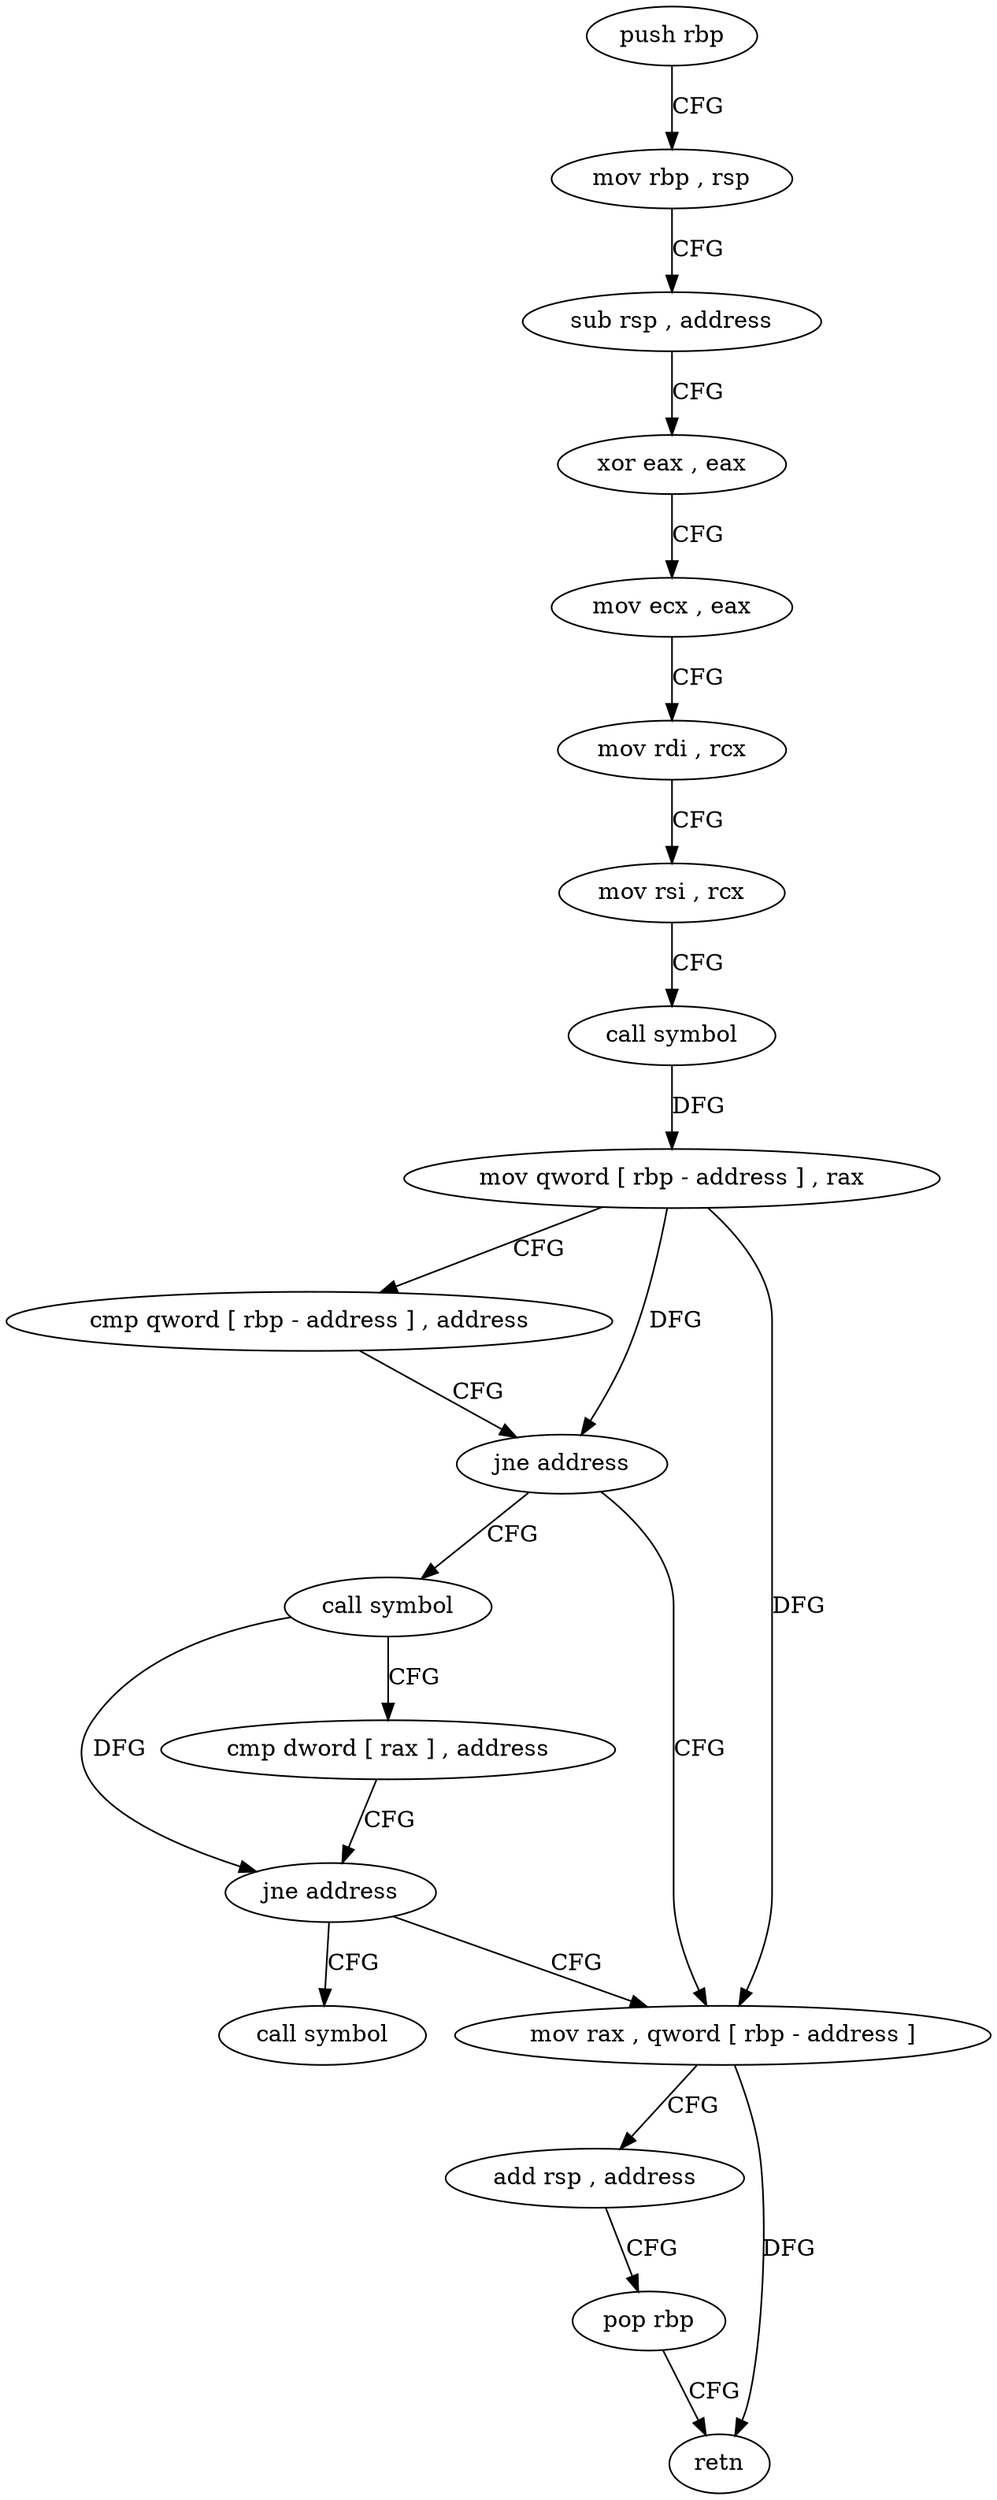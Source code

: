 digraph "func" {
"4237088" [label = "push rbp" ]
"4237089" [label = "mov rbp , rsp" ]
"4237092" [label = "sub rsp , address" ]
"4237096" [label = "xor eax , eax" ]
"4237098" [label = "mov ecx , eax" ]
"4237100" [label = "mov rdi , rcx" ]
"4237103" [label = "mov rsi , rcx" ]
"4237106" [label = "call symbol" ]
"4237111" [label = "mov qword [ rbp - address ] , rax" ]
"4237115" [label = "cmp qword [ rbp - address ] , address" ]
"4237120" [label = "jne address" ]
"4237145" [label = "mov rax , qword [ rbp - address ]" ]
"4237126" [label = "call symbol" ]
"4237149" [label = "add rsp , address" ]
"4237153" [label = "pop rbp" ]
"4237154" [label = "retn" ]
"4237131" [label = "cmp dword [ rax ] , address" ]
"4237134" [label = "jne address" ]
"4237140" [label = "call symbol" ]
"4237088" -> "4237089" [ label = "CFG" ]
"4237089" -> "4237092" [ label = "CFG" ]
"4237092" -> "4237096" [ label = "CFG" ]
"4237096" -> "4237098" [ label = "CFG" ]
"4237098" -> "4237100" [ label = "CFG" ]
"4237100" -> "4237103" [ label = "CFG" ]
"4237103" -> "4237106" [ label = "CFG" ]
"4237106" -> "4237111" [ label = "DFG" ]
"4237111" -> "4237115" [ label = "CFG" ]
"4237111" -> "4237120" [ label = "DFG" ]
"4237111" -> "4237145" [ label = "DFG" ]
"4237115" -> "4237120" [ label = "CFG" ]
"4237120" -> "4237145" [ label = "CFG" ]
"4237120" -> "4237126" [ label = "CFG" ]
"4237145" -> "4237149" [ label = "CFG" ]
"4237145" -> "4237154" [ label = "DFG" ]
"4237126" -> "4237131" [ label = "CFG" ]
"4237126" -> "4237134" [ label = "DFG" ]
"4237149" -> "4237153" [ label = "CFG" ]
"4237153" -> "4237154" [ label = "CFG" ]
"4237131" -> "4237134" [ label = "CFG" ]
"4237134" -> "4237145" [ label = "CFG" ]
"4237134" -> "4237140" [ label = "CFG" ]
}
